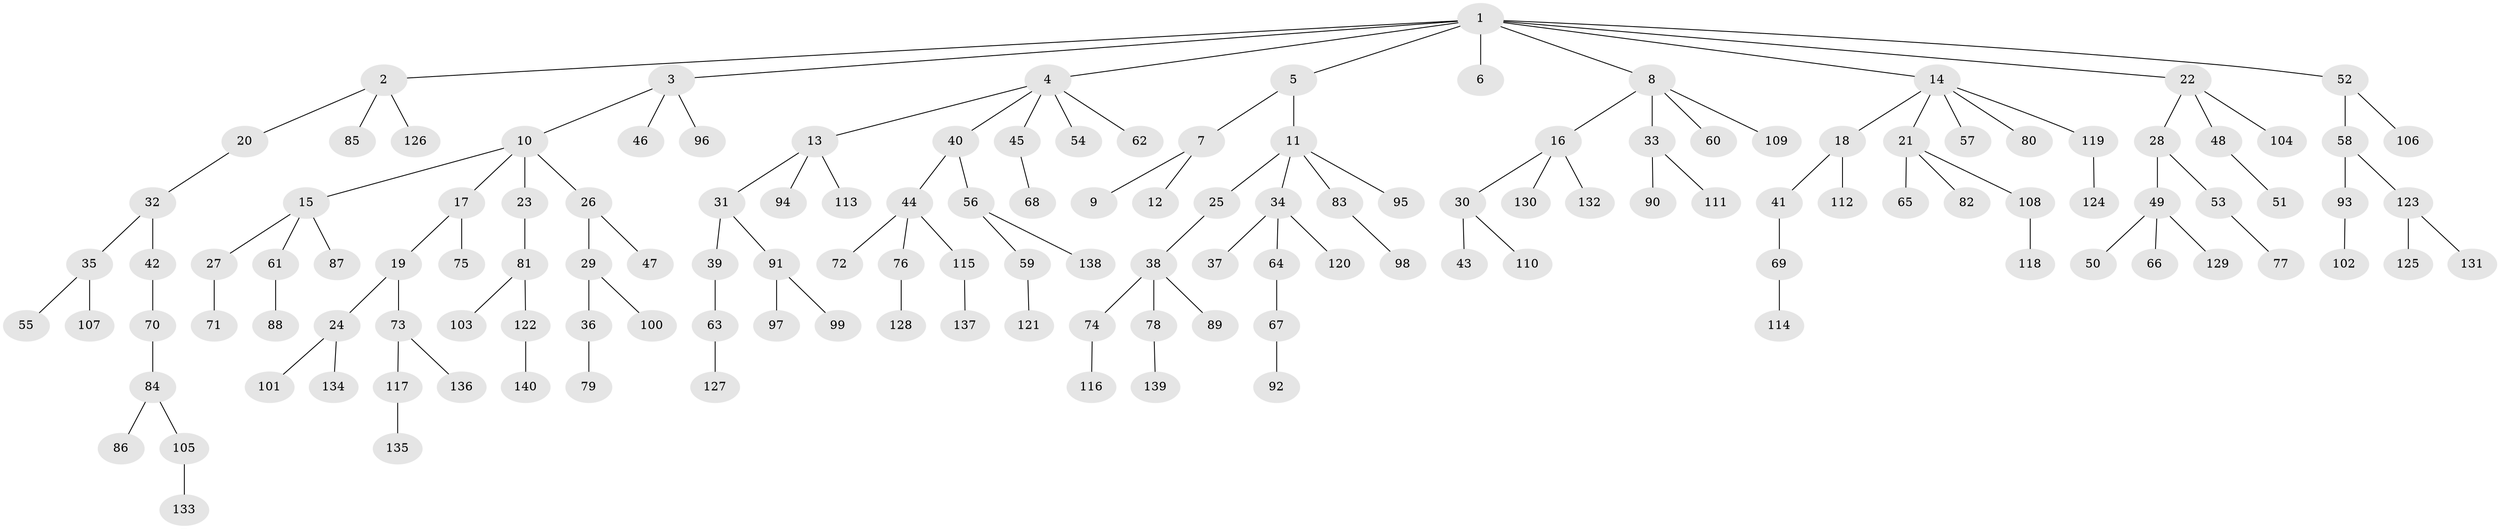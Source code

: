 // Generated by graph-tools (version 1.1) at 2025/53/03/09/25 04:53:28]
// undirected, 140 vertices, 139 edges
graph export_dot {
graph [start="1"]
  node [color=gray90,style=filled];
  1;
  2;
  3;
  4;
  5;
  6;
  7;
  8;
  9;
  10;
  11;
  12;
  13;
  14;
  15;
  16;
  17;
  18;
  19;
  20;
  21;
  22;
  23;
  24;
  25;
  26;
  27;
  28;
  29;
  30;
  31;
  32;
  33;
  34;
  35;
  36;
  37;
  38;
  39;
  40;
  41;
  42;
  43;
  44;
  45;
  46;
  47;
  48;
  49;
  50;
  51;
  52;
  53;
  54;
  55;
  56;
  57;
  58;
  59;
  60;
  61;
  62;
  63;
  64;
  65;
  66;
  67;
  68;
  69;
  70;
  71;
  72;
  73;
  74;
  75;
  76;
  77;
  78;
  79;
  80;
  81;
  82;
  83;
  84;
  85;
  86;
  87;
  88;
  89;
  90;
  91;
  92;
  93;
  94;
  95;
  96;
  97;
  98;
  99;
  100;
  101;
  102;
  103;
  104;
  105;
  106;
  107;
  108;
  109;
  110;
  111;
  112;
  113;
  114;
  115;
  116;
  117;
  118;
  119;
  120;
  121;
  122;
  123;
  124;
  125;
  126;
  127;
  128;
  129;
  130;
  131;
  132;
  133;
  134;
  135;
  136;
  137;
  138;
  139;
  140;
  1 -- 2;
  1 -- 3;
  1 -- 4;
  1 -- 5;
  1 -- 6;
  1 -- 8;
  1 -- 14;
  1 -- 22;
  1 -- 52;
  2 -- 20;
  2 -- 85;
  2 -- 126;
  3 -- 10;
  3 -- 46;
  3 -- 96;
  4 -- 13;
  4 -- 40;
  4 -- 45;
  4 -- 54;
  4 -- 62;
  5 -- 7;
  5 -- 11;
  7 -- 9;
  7 -- 12;
  8 -- 16;
  8 -- 33;
  8 -- 60;
  8 -- 109;
  10 -- 15;
  10 -- 17;
  10 -- 23;
  10 -- 26;
  11 -- 25;
  11 -- 34;
  11 -- 83;
  11 -- 95;
  13 -- 31;
  13 -- 94;
  13 -- 113;
  14 -- 18;
  14 -- 21;
  14 -- 57;
  14 -- 80;
  14 -- 119;
  15 -- 27;
  15 -- 61;
  15 -- 87;
  16 -- 30;
  16 -- 130;
  16 -- 132;
  17 -- 19;
  17 -- 75;
  18 -- 41;
  18 -- 112;
  19 -- 24;
  19 -- 73;
  20 -- 32;
  21 -- 65;
  21 -- 82;
  21 -- 108;
  22 -- 28;
  22 -- 48;
  22 -- 104;
  23 -- 81;
  24 -- 101;
  24 -- 134;
  25 -- 38;
  26 -- 29;
  26 -- 47;
  27 -- 71;
  28 -- 49;
  28 -- 53;
  29 -- 36;
  29 -- 100;
  30 -- 43;
  30 -- 110;
  31 -- 39;
  31 -- 91;
  32 -- 35;
  32 -- 42;
  33 -- 90;
  33 -- 111;
  34 -- 37;
  34 -- 64;
  34 -- 120;
  35 -- 55;
  35 -- 107;
  36 -- 79;
  38 -- 74;
  38 -- 78;
  38 -- 89;
  39 -- 63;
  40 -- 44;
  40 -- 56;
  41 -- 69;
  42 -- 70;
  44 -- 72;
  44 -- 76;
  44 -- 115;
  45 -- 68;
  48 -- 51;
  49 -- 50;
  49 -- 66;
  49 -- 129;
  52 -- 58;
  52 -- 106;
  53 -- 77;
  56 -- 59;
  56 -- 138;
  58 -- 93;
  58 -- 123;
  59 -- 121;
  61 -- 88;
  63 -- 127;
  64 -- 67;
  67 -- 92;
  69 -- 114;
  70 -- 84;
  73 -- 117;
  73 -- 136;
  74 -- 116;
  76 -- 128;
  78 -- 139;
  81 -- 103;
  81 -- 122;
  83 -- 98;
  84 -- 86;
  84 -- 105;
  91 -- 97;
  91 -- 99;
  93 -- 102;
  105 -- 133;
  108 -- 118;
  115 -- 137;
  117 -- 135;
  119 -- 124;
  122 -- 140;
  123 -- 125;
  123 -- 131;
}
